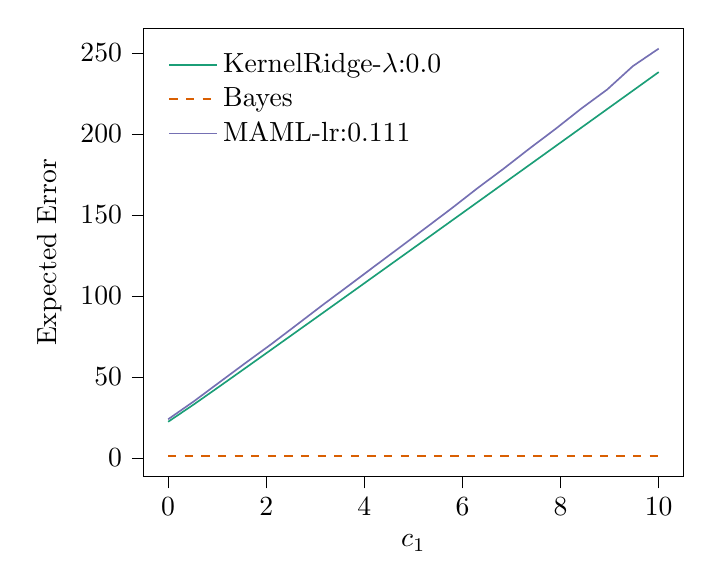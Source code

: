 % This file was created with tikzplotlib v0.10.1.
\begin{tikzpicture}

\definecolor{chocolate217952}{RGB}{217,95,2}
\definecolor{darkcyan27158119}{RGB}{27,158,119}
\definecolor{darkgray176}{RGB}{176,176,176}
\definecolor{lightslategray117112179}{RGB}{117,112,179}

\begin{axis}[
legend cell align={left},
legend style={
  fill opacity=0.8,
  draw opacity=1,
  text opacity=1,
  at={(0.03,0.97)},
  anchor=north west,
  draw=none
},
tick align=outside,
tick pos=left,
x grid style={darkgray176},
xlabel={\(\displaystyle c_{1}\)},
xmin=-0.499, xmax=10.5,
xtick style={color=black},
y grid style={darkgray176},
ylabel={Expected Error},
ymin=-11.588, ymax=265.348,
ytick style={color=black}
]
\addplot [semithick, darkcyan27158119]
table {%
0.001 22.243
0.527 33.009
1.054 44.224
1.58 55.518
2.106 66.853
2.632 78.215
3.159 89.595
3.685 100.989
4.211 112.394
4.737 123.809
5.264 135.231
5.79 146.66
6.316 158.095
6.842 169.534
7.369 180.978
7.895 192.425
8.421 203.877
8.947 215.331
9.474 226.789
10 238.249
};
\addlegendentry{KernelRidge-$\lambda$:0.0}
\addplot [semithick, chocolate217952, dashed]
table {%
0.001 1.0
0.527 1.0
1.054 1.0
1.58 1.0
2.106 1.0
2.632 1.0
3.159 1.0
3.685 1.0
4.211 1.0
4.737 1.0
5.264 1.0
5.79 1.0
6.316 1.0
6.842 1.0
7.369 1.0
7.895 1.0
8.421 1.0
8.947 1.0
9.474 1.0
10 1.0
};
\addlegendentry{Bayes}
\addplot [semithick, lightslategray117112179]
table {%
0.001 23.791
0.527 34.901
1.054 46.801
1.58 58.618
2.106 70.248
2.632 82.361
3.159 94.567
3.685 106.428
4.211 118.388
4.737 130.28
5.264 142.298
5.79 154.324
6.316 166.768
6.842 178.643
7.369 191.087
7.895 203.102
8.421 215.697
8.947 227.417
9.474 241.944
10 252.76
};
\addlegendentry{MAML-lr:0.111}
\end{axis}

\end{tikzpicture}
